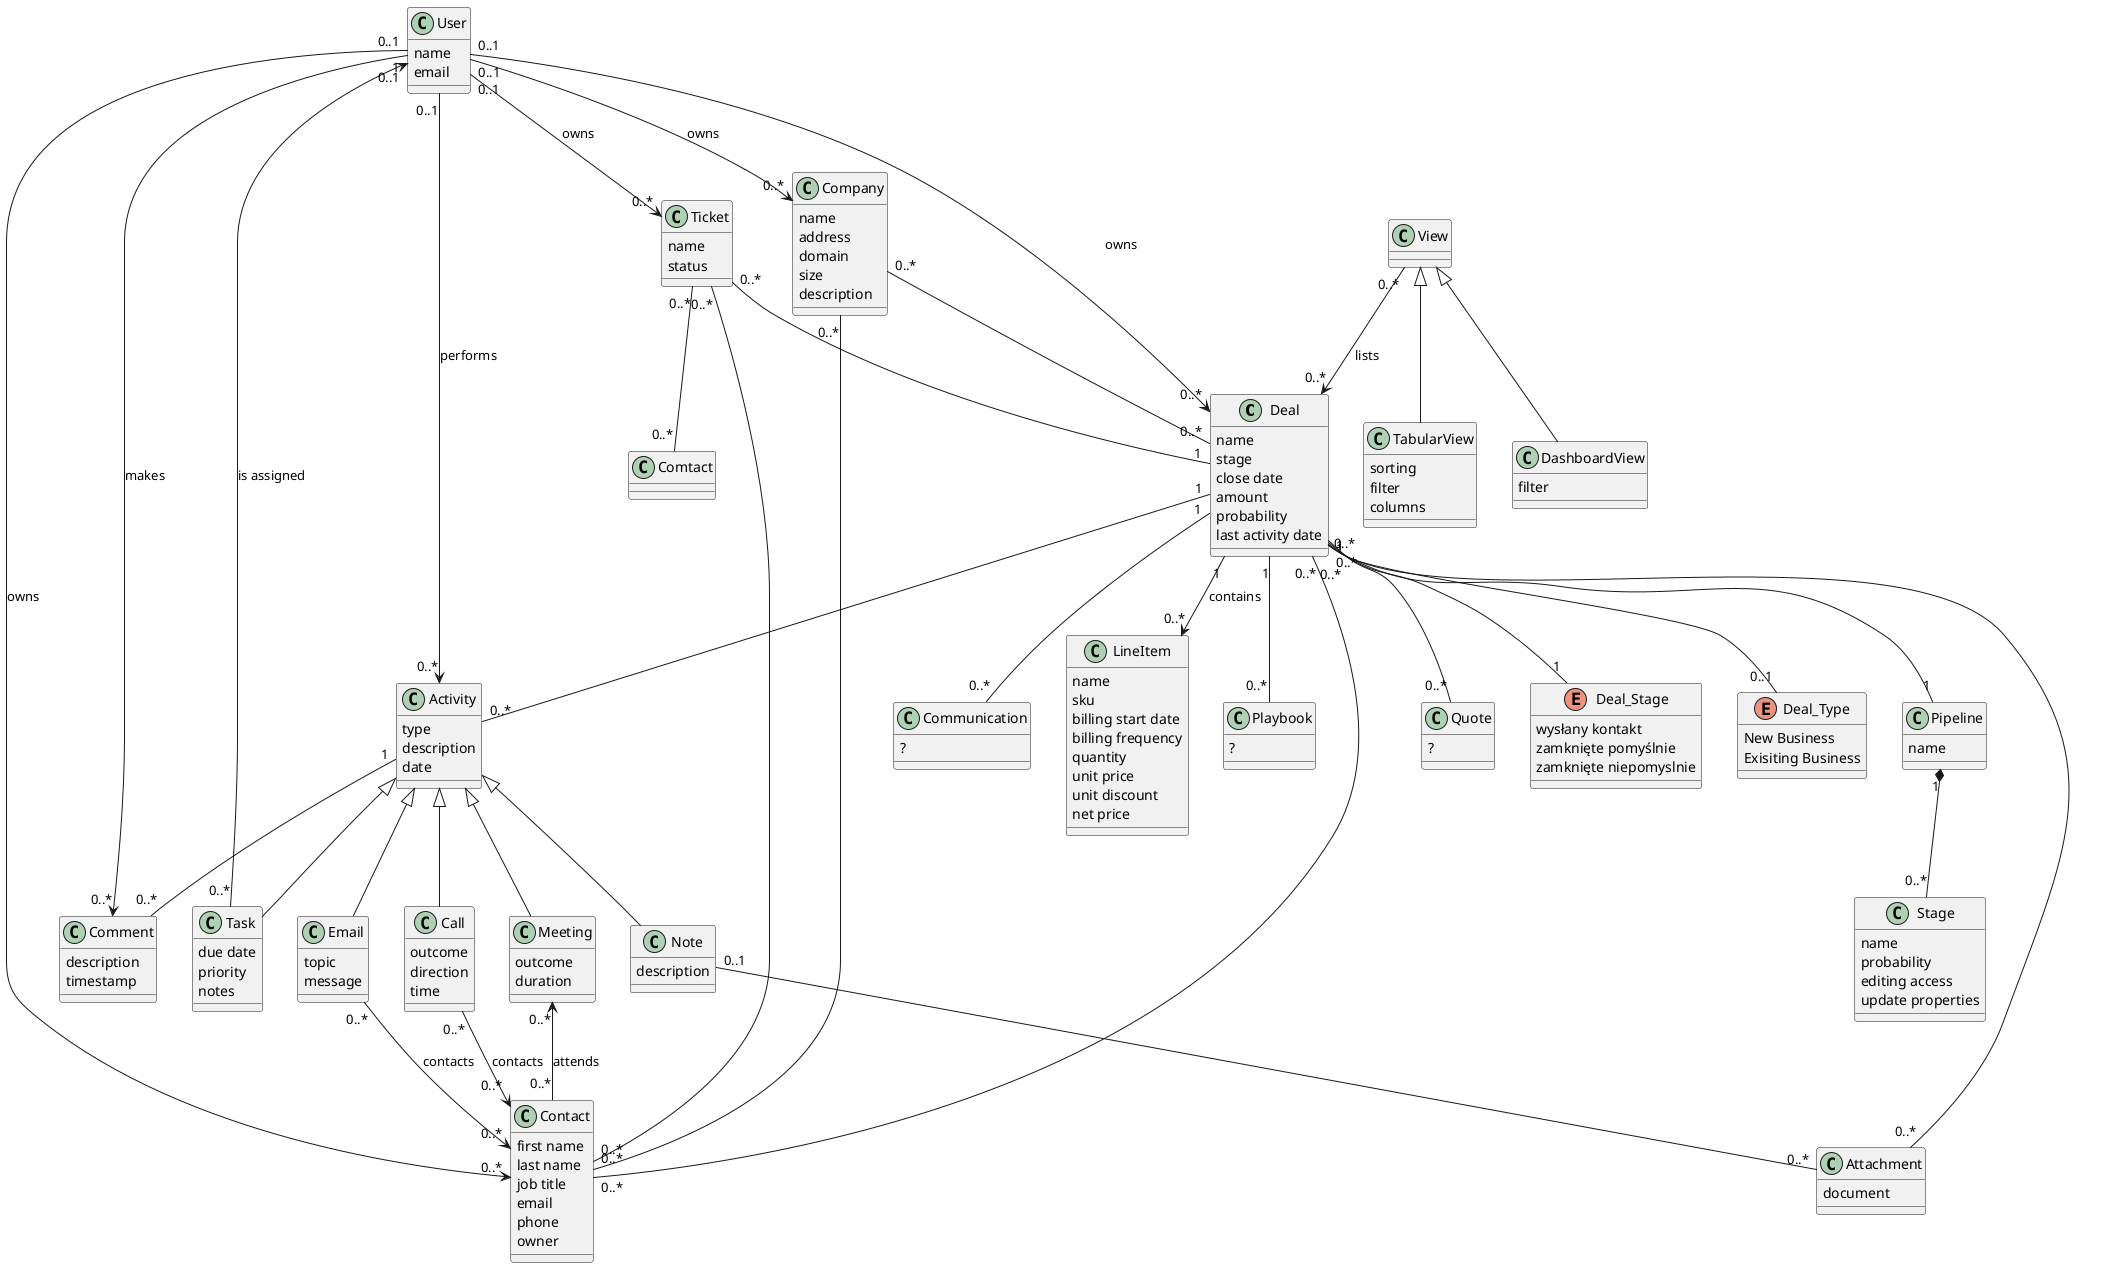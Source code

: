 @startuml

class Deal {
name
stage
close date
amount
probability
last activity date
}

class User {
name
email
}

class Company {
name
address
domain
size
description
}

class Contact {
first name
last name
job title
email
phone
owner
}

enum Deal_Stage {
wysłany kontakt
zamknięte pomyślnie
zamknięte niepomyslnie
}

enum Deal_Type {
New Business
Exisiting Business
}

class Pipeline {
name
}

class Stage {
name
probability
editing access
update properties
}

class Ticket {
name
status
}

class Communication {
?
}

class Attachment {
document
}

class LineItem {
name
sku
billing start date
billing frequency
quantity
unit price
unit discount
net price
}

class Playbook {
?
}

class Quote {
?
}

class Activity {
type
description
date
}

class Comment {
description
timestamp
}

class Note {
description
}

class Email {
topic
message
}

class Call {
outcome
direction
time
}

class Task {
due date
priority
notes
}

class Meeting {
outcome
duration
}

class View{
}

class TabularView{
sorting
filter
columns
}

class DashboardView{
filter
}

View <|-- DashboardView
View <|-- TabularView

View "0..*" --> "0..*" Deal : lists

Call "0..*" --> "0..*" Contact : contacts
Email "0..*" --> "0..*" Contact : contacts
Meeting "0..*" <-- "0..*" Contact : attends

User "0..1" -->  "0..*" Deal : owns
User "0..1" --> "0..*" Contact : owns
User "0..1" --> "0..*" Company : owns
User "0..1" --> "0..*" Ticket : owns
User "0..1" --> "0..*" Activity : performs
User "1" --> "0..*" Comment : makes

User "0..1" <-- "0..*" Task : is assigned

Company "0..*" -- "0..*" Deal
Company "0..*" -- "0..*" Contact
Contact "0..*" -- "0..*" Deal
Ticket "0..*" -- "1" Deal

Deal "0..*" -- "1" Deal_Stage
Deal "0..*" -- "0..1" Deal_Type
Deal "0..*" -- "1" Pipeline
Deal "1" -- "0..*" Communication
Deal "1" -- "0..*" Attachment
Deal "1" -- "0..*" Playbook
Deal "1" -- "0..*" Quote
Deal "1" --> "0..*" LineItem : contains
Deal "1" -- "0..*" Activity

Ticket "0..*" -- "0..*" Contact
Ticket "0..*" -- "0..*" Comtact

Pipeline "1" *-- "0..*" Stage

Note "0..1" -- "0..*" Attachment
Activity "1" -- "0..*" Comment
Activity <|-- Note
Activity <|-- Task
Activity <|-- Call
Activity <|-- Email
Activity <|-- Meeting
@enduml
